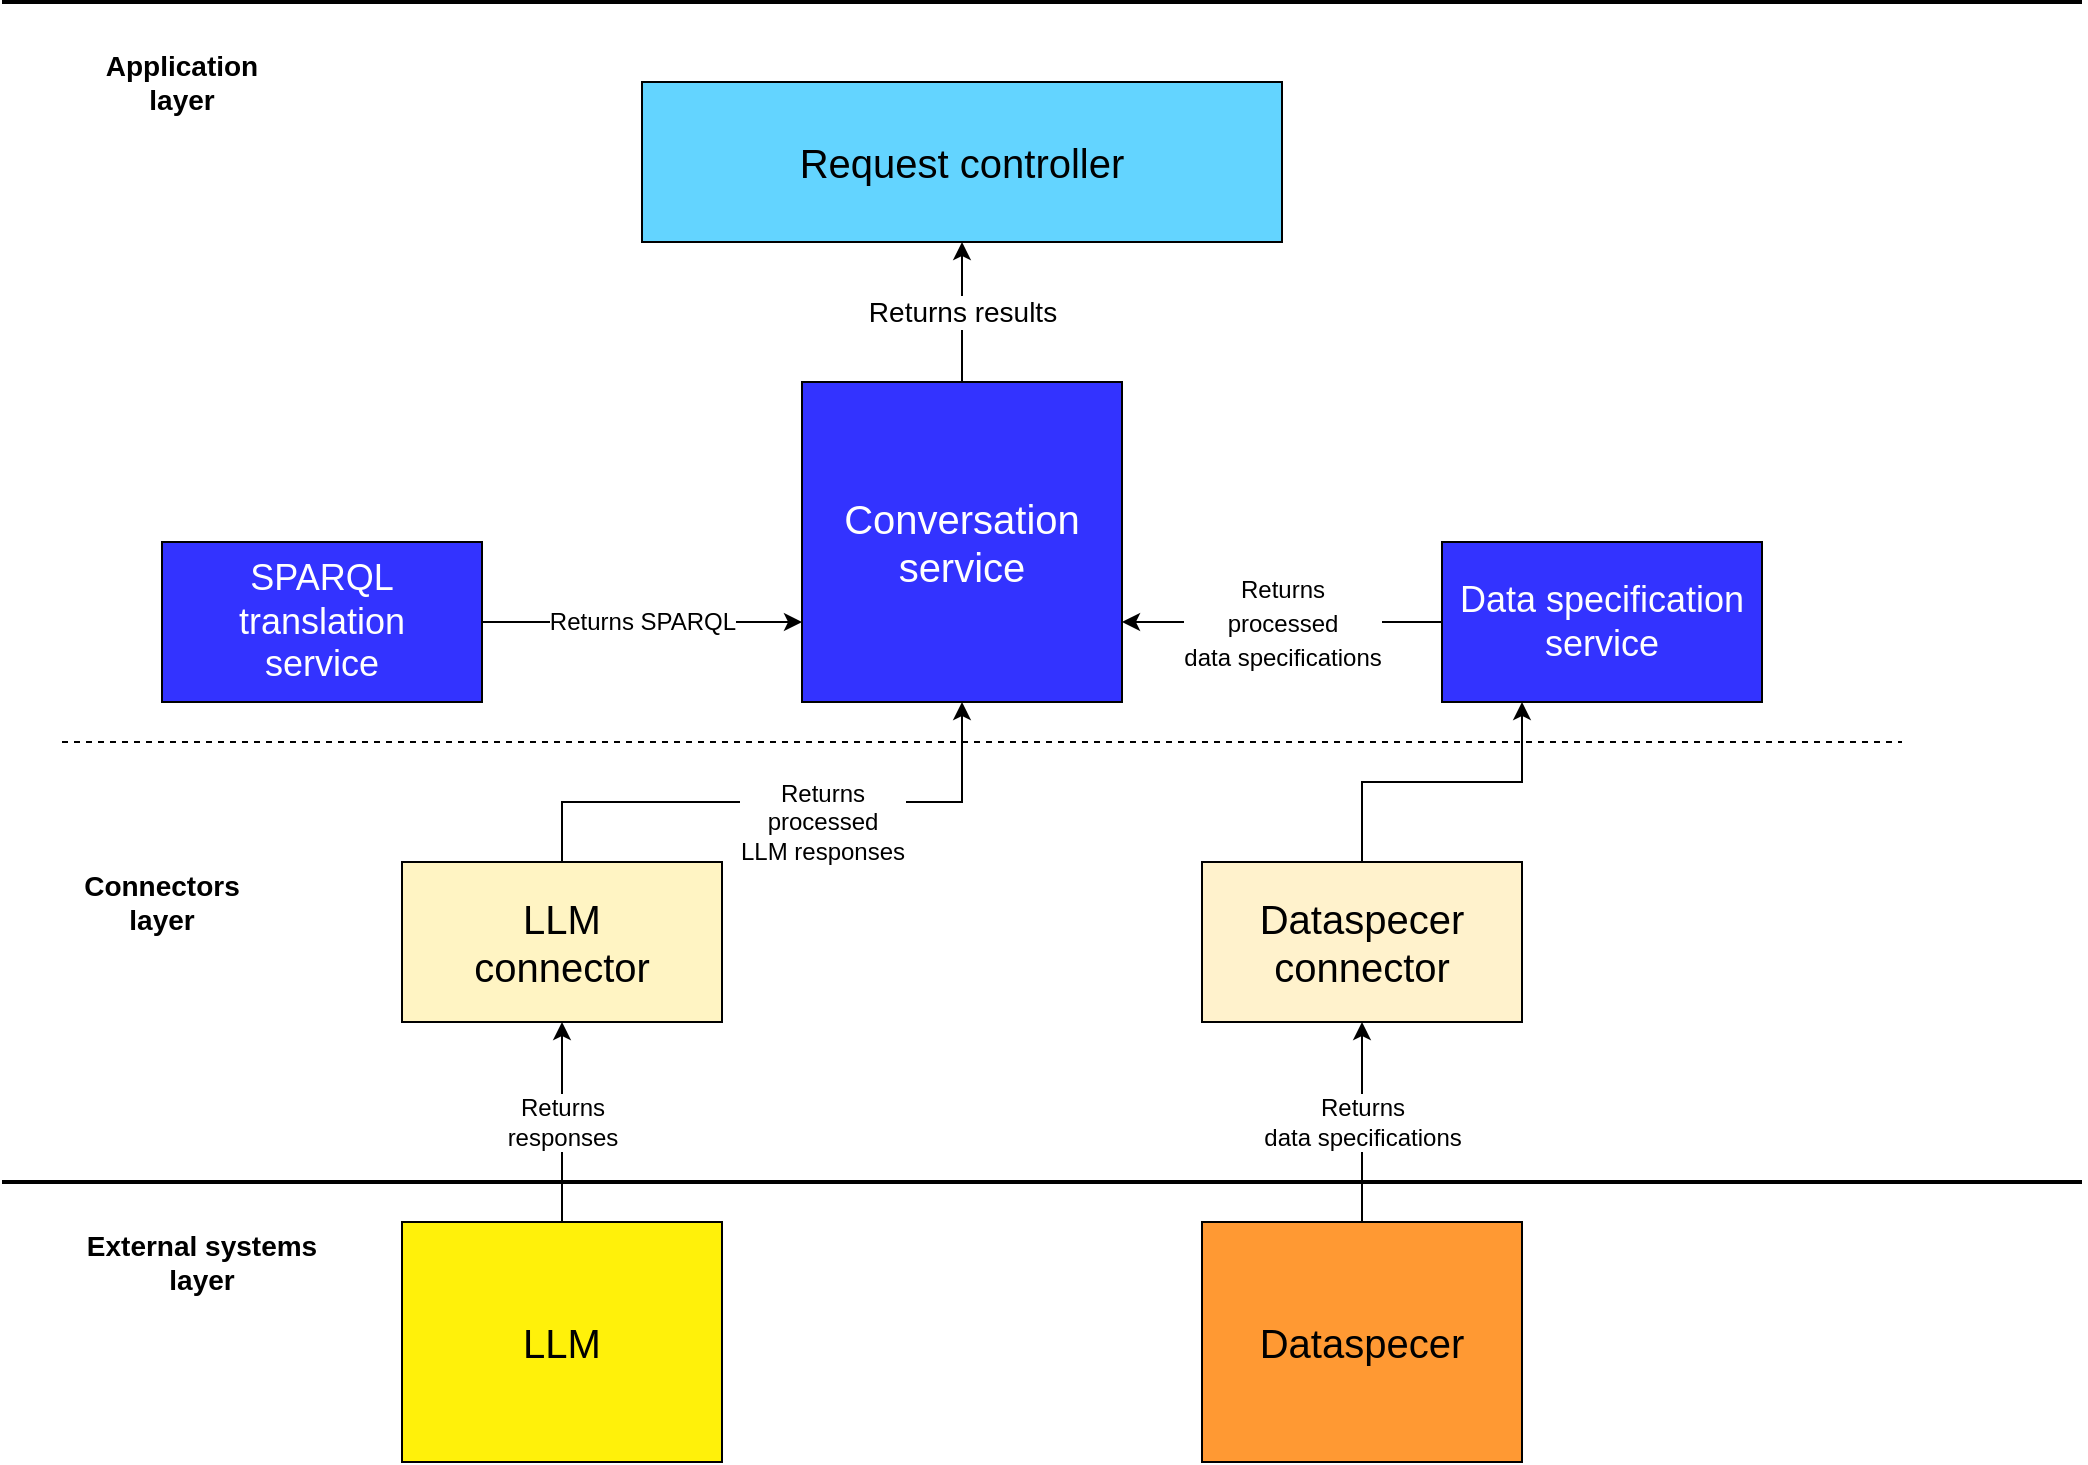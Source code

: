 <mxfile version="28.2.2">
  <diagram name="Page-1" id="YrlZnvYl19f4c1O1SpIb">
    <mxGraphModel dx="1103" dy="473" grid="1" gridSize="10" guides="1" tooltips="1" connect="1" arrows="1" fold="1" page="1" pageScale="1" pageWidth="1100" pageHeight="850" math="0" shadow="0">
      <root>
        <mxCell id="0" />
        <mxCell id="1" parent="0" />
        <mxCell id="Y8c6E5Kz-DKiWm2LMtte-21" value="Returns SPARQL" style="edgeStyle=orthogonalEdgeStyle;rounded=0;orthogonalLoop=1;jettySize=auto;html=1;entryX=0;entryY=0.75;entryDx=0;entryDy=0;fontSize=12;" parent="1" source="Y8c6E5Kz-DKiWm2LMtte-3" target="Y8c6E5Kz-DKiWm2LMtte-4" edge="1">
          <mxGeometry relative="1" as="geometry">
            <mxPoint x="430" y="380" as="targetPoint" />
          </mxGeometry>
        </mxCell>
        <mxCell id="Y8c6E5Kz-DKiWm2LMtte-3" value="&lt;font style=&quot;font-size: 18px; color: rgb(255, 255, 255);&quot;&gt;SPARQL&lt;/font&gt;&lt;div&gt;&lt;font style=&quot;font-size: 18px; color: rgb(255, 255, 255);&quot;&gt;translation&lt;/font&gt;&lt;/div&gt;&lt;div&gt;&lt;span style=&quot;font-size: 18px; background-color: transparent;&quot;&gt;&lt;font style=&quot;color: rgb(255, 255, 255);&quot;&gt;service&lt;/font&gt;&lt;/span&gt;&lt;/div&gt;" style="rounded=0;whiteSpace=wrap;html=1;fillColor=#3333FF;" parent="1" vertex="1">
          <mxGeometry x="120" y="340" width="160" height="80" as="geometry" />
        </mxCell>
        <mxCell id="Cj_wgpMarKFUxVIkivjS-3" value="&lt;font style=&quot;font-size: 14px;&quot;&gt;Returns results&lt;/font&gt;" style="edgeStyle=orthogonalEdgeStyle;rounded=0;orthogonalLoop=1;jettySize=auto;html=1;entryX=0.5;entryY=1;entryDx=0;entryDy=0;" edge="1" parent="1" source="Y8c6E5Kz-DKiWm2LMtte-4" target="Cj_wgpMarKFUxVIkivjS-2">
          <mxGeometry relative="1" as="geometry" />
        </mxCell>
        <mxCell id="Y8c6E5Kz-DKiWm2LMtte-4" value="&lt;font style=&quot;color: rgb(255, 255, 255);&quot;&gt;Conversation&lt;/font&gt;&lt;div&gt;&lt;font style=&quot;color: rgb(255, 255, 255);&quot;&gt;service&lt;/font&gt;&lt;/div&gt;" style="rounded=0;whiteSpace=wrap;html=1;fontSize=20;fillColor=#3333FF;" parent="1" vertex="1">
          <mxGeometry x="440" y="260" width="160" height="160" as="geometry" />
        </mxCell>
        <mxCell id="Y8c6E5Kz-DKiWm2LMtte-28" value="Returns&lt;div&gt;processed&lt;/div&gt;&lt;div&gt;LLM responses&lt;/div&gt;" style="edgeStyle=orthogonalEdgeStyle;rounded=0;orthogonalLoop=1;jettySize=auto;html=1;entryX=0.5;entryY=1;entryDx=0;entryDy=0;exitX=0.5;exitY=0;exitDx=0;exitDy=0;fontSize=12;" parent="1" source="Y8c6E5Kz-DKiWm2LMtte-5" target="Y8c6E5Kz-DKiWm2LMtte-4" edge="1">
          <mxGeometry x="0.143" y="-10" relative="1" as="geometry">
            <mxPoint as="offset" />
            <Array as="points">
              <mxPoint x="320" y="470" />
              <mxPoint x="520" y="470" />
            </Array>
          </mxGeometry>
        </mxCell>
        <mxCell id="Y8c6E5Kz-DKiWm2LMtte-5" value="LLM&lt;div&gt;connector&lt;/div&gt;" style="rounded=0;whiteSpace=wrap;html=1;fontSize=20;fillColor=#FFF4C3;" parent="1" vertex="1">
          <mxGeometry x="240" y="500" width="160" height="80" as="geometry" />
        </mxCell>
        <mxCell id="Y8c6E5Kz-DKiWm2LMtte-18" value="&lt;font style=&quot;font-size: 12px;&quot;&gt;Returns&lt;/font&gt;&lt;div&gt;&lt;font style=&quot;font-size: 12px;&quot;&gt;processed&lt;/font&gt;&lt;/div&gt;&lt;div&gt;&lt;font style=&quot;font-size: 12px;&quot;&gt;data specifications&lt;/font&gt;&lt;/div&gt;" style="edgeStyle=orthogonalEdgeStyle;rounded=0;orthogonalLoop=1;jettySize=auto;html=1;exitX=0;exitY=0.5;exitDx=0;exitDy=0;fontSize=14;entryX=1;entryY=0.75;entryDx=0;entryDy=0;" parent="1" source="Y8c6E5Kz-DKiWm2LMtte-7" target="Y8c6E5Kz-DKiWm2LMtte-4" edge="1">
          <mxGeometry relative="1" as="geometry">
            <mxPoint x="600" y="359.5" as="targetPoint" />
            <mxPoint x="710" y="359.5" as="sourcePoint" />
          </mxGeometry>
        </mxCell>
        <mxCell id="Y8c6E5Kz-DKiWm2LMtte-7" value="&lt;font style=&quot;color: rgb(255, 255, 255);&quot;&gt;Data specification service&lt;/font&gt;" style="rounded=0;whiteSpace=wrap;html=1;fontSize=18;fillColor=#3333FF;" parent="1" vertex="1">
          <mxGeometry x="760" y="340" width="160" height="80" as="geometry" />
        </mxCell>
        <mxCell id="Y8c6E5Kz-DKiWm2LMtte-27" style="edgeStyle=orthogonalEdgeStyle;rounded=0;orthogonalLoop=1;jettySize=auto;html=1;entryX=0.25;entryY=1;entryDx=0;entryDy=0;" parent="1" source="Y8c6E5Kz-DKiWm2LMtte-8" target="Y8c6E5Kz-DKiWm2LMtte-7" edge="1">
          <mxGeometry relative="1" as="geometry">
            <mxPoint x="760" y="450" as="targetPoint" />
          </mxGeometry>
        </mxCell>
        <mxCell id="Y8c6E5Kz-DKiWm2LMtte-8" value="Dataspecer&lt;div&gt;connector&lt;/div&gt;" style="rounded=0;whiteSpace=wrap;html=1;fontSize=20;fillColor=#FFF2CC;" parent="1" vertex="1">
          <mxGeometry x="640" y="500" width="160" height="80" as="geometry" />
        </mxCell>
        <mxCell id="Y8c6E5Kz-DKiWm2LMtte-23" value="&lt;font style=&quot;font-size: 12px;&quot;&gt;Returns&lt;/font&gt;&lt;div&gt;&lt;font style=&quot;font-size: 12px;&quot;&gt;data specifications&lt;/font&gt;&lt;/div&gt;" style="edgeStyle=orthogonalEdgeStyle;rounded=0;orthogonalLoop=1;jettySize=auto;html=1;exitX=0.5;exitY=0;exitDx=0;exitDy=0;entryX=0.5;entryY=1;entryDx=0;entryDy=0;" parent="1" source="Y8c6E5Kz-DKiWm2LMtte-9" target="Y8c6E5Kz-DKiWm2LMtte-8" edge="1">
          <mxGeometry relative="1" as="geometry">
            <Array as="points" />
            <mxPoint x="720" y="610" as="targetPoint" />
          </mxGeometry>
        </mxCell>
        <mxCell id="Y8c6E5Kz-DKiWm2LMtte-9" value="&lt;font style=&quot;font-size: 20px;&quot;&gt;Dataspecer&lt;/font&gt;" style="rounded=0;whiteSpace=wrap;html=1;fillColor=#FF9933;" parent="1" vertex="1">
          <mxGeometry x="640" y="680" width="160" height="120" as="geometry" />
        </mxCell>
        <mxCell id="Y8c6E5Kz-DKiWm2LMtte-26" value="Returns&lt;div&gt;responses&lt;/div&gt;" style="edgeStyle=orthogonalEdgeStyle;rounded=0;orthogonalLoop=1;jettySize=auto;html=1;entryX=0.5;entryY=1;entryDx=0;entryDy=0;exitX=0.5;exitY=0;exitDx=0;exitDy=0;fontSize=12;" parent="1" source="Y8c6E5Kz-DKiWm2LMtte-10" target="Y8c6E5Kz-DKiWm2LMtte-5" edge="1">
          <mxGeometry relative="1" as="geometry">
            <Array as="points">
              <mxPoint x="320" y="630" />
              <mxPoint x="320" y="630" />
            </Array>
          </mxGeometry>
        </mxCell>
        <mxCell id="Y8c6E5Kz-DKiWm2LMtte-10" value="&lt;font style=&quot;font-size: 20px;&quot;&gt;LLM&lt;/font&gt;" style="rounded=0;whiteSpace=wrap;html=1;fillColor=#FFF10A;" parent="1" vertex="1">
          <mxGeometry x="240" y="680" width="160" height="120" as="geometry" />
        </mxCell>
        <mxCell id="Y8c6E5Kz-DKiWm2LMtte-12" value="" style="endArrow=none;html=1;rounded=0;strokeWidth=2;" parent="1" edge="1">
          <mxGeometry width="50" height="50" relative="1" as="geometry">
            <mxPoint x="40" y="70" as="sourcePoint" />
            <mxPoint x="1080" y="70" as="targetPoint" />
          </mxGeometry>
        </mxCell>
        <mxCell id="Y8c6E5Kz-DKiWm2LMtte-15" value="" style="endArrow=none;html=1;rounded=0;dashed=1;strokeWidth=1;" parent="1" edge="1">
          <mxGeometry width="50" height="50" relative="1" as="geometry">
            <mxPoint x="70" y="440" as="sourcePoint" />
            <mxPoint x="990" y="440" as="targetPoint" />
          </mxGeometry>
        </mxCell>
        <mxCell id="Y8c6E5Kz-DKiWm2LMtte-31" value="&lt;b&gt;Connectors&lt;/b&gt;&lt;div&gt;&lt;b&gt;layer&lt;/b&gt;&lt;/div&gt;" style="text;strokeColor=none;align=center;fillColor=none;html=1;verticalAlign=middle;whiteSpace=wrap;rounded=0;fontSize=14;" parent="1" vertex="1">
          <mxGeometry x="60" y="480" width="120" height="80" as="geometry" />
        </mxCell>
        <mxCell id="Y8c6E5Kz-DKiWm2LMtte-32" value="&lt;b&gt;Application&lt;/b&gt;&lt;br&gt;&lt;div&gt;&lt;b&gt;layer&lt;/b&gt;&lt;/div&gt;" style="text;strokeColor=none;align=center;fillColor=none;html=1;verticalAlign=middle;whiteSpace=wrap;rounded=0;fontSize=14;" parent="1" vertex="1">
          <mxGeometry x="70" y="70" width="120" height="80" as="geometry" />
        </mxCell>
        <mxCell id="Y8c6E5Kz-DKiWm2LMtte-33" value="&lt;b&gt;External systems&lt;/b&gt;&lt;div&gt;&lt;b&gt;layer&lt;/b&gt;&lt;/div&gt;" style="text;strokeColor=none;align=center;fillColor=none;html=1;verticalAlign=middle;whiteSpace=wrap;rounded=0;fontSize=14;" parent="1" vertex="1">
          <mxGeometry x="80" y="660" width="120" height="80" as="geometry" />
        </mxCell>
        <mxCell id="Cj_wgpMarKFUxVIkivjS-1" value="" style="endArrow=none;html=1;rounded=0;strokeWidth=2;" edge="1" parent="1">
          <mxGeometry width="50" height="50" relative="1" as="geometry">
            <mxPoint x="40" y="660" as="sourcePoint" />
            <mxPoint x="1080" y="660" as="targetPoint" />
          </mxGeometry>
        </mxCell>
        <mxCell id="Cj_wgpMarKFUxVIkivjS-2" value="Request controller" style="rounded=0;whiteSpace=wrap;html=1;fontSize=20;fillColor=#63D4FF;" vertex="1" parent="1">
          <mxGeometry x="360" y="110" width="320" height="80" as="geometry" />
        </mxCell>
      </root>
    </mxGraphModel>
  </diagram>
</mxfile>
